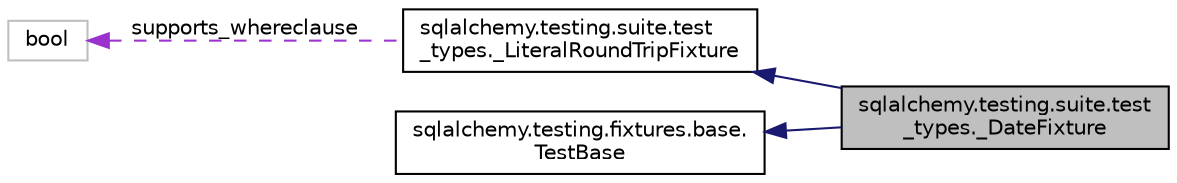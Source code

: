 digraph "sqlalchemy.testing.suite.test_types._DateFixture"
{
 // LATEX_PDF_SIZE
  edge [fontname="Helvetica",fontsize="10",labelfontname="Helvetica",labelfontsize="10"];
  node [fontname="Helvetica",fontsize="10",shape=record];
  rankdir="LR";
  Node1 [label="sqlalchemy.testing.suite.test\l_types._DateFixture",height=0.2,width=0.4,color="black", fillcolor="grey75", style="filled", fontcolor="black",tooltip=" "];
  Node2 -> Node1 [dir="back",color="midnightblue",fontsize="10",style="solid",fontname="Helvetica"];
  Node2 [label="sqlalchemy.testing.suite.test\l_types._LiteralRoundTripFixture",height=0.2,width=0.4,color="black", fillcolor="white", style="filled",URL="$classsqlalchemy_1_1testing_1_1suite_1_1test__types_1_1__LiteralRoundTripFixture.html",tooltip=" "];
  Node3 -> Node2 [dir="back",color="darkorchid3",fontsize="10",style="dashed",label=" supports_whereclause" ,fontname="Helvetica"];
  Node3 [label="bool",height=0.2,width=0.4,color="grey75", fillcolor="white", style="filled",tooltip=" "];
  Node4 -> Node1 [dir="back",color="midnightblue",fontsize="10",style="solid",fontname="Helvetica"];
  Node4 [label="sqlalchemy.testing.fixtures.base.\lTestBase",height=0.2,width=0.4,color="black", fillcolor="white", style="filled",URL="$classsqlalchemy_1_1testing_1_1fixtures_1_1base_1_1TestBase.html",tooltip=" "];
}
